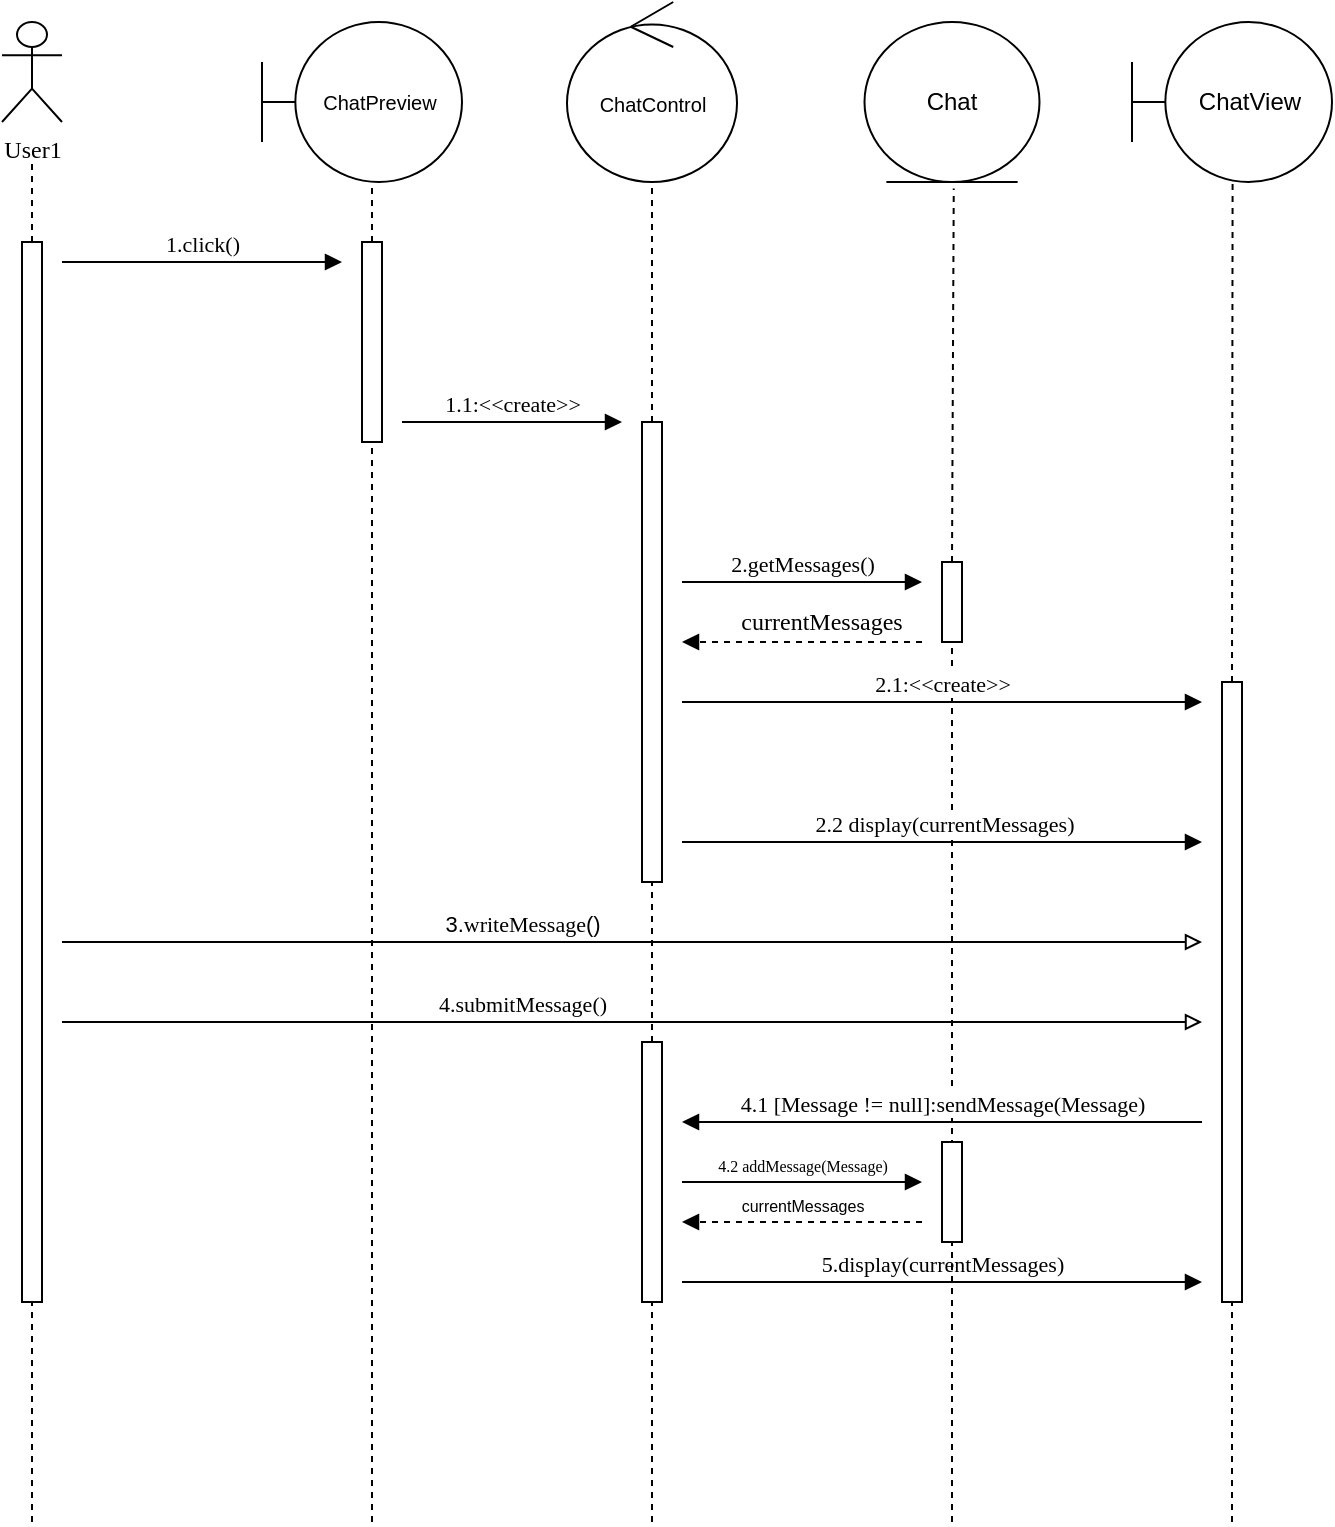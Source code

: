 <mxfile version="22.1.4" type="device">
  <diagram name="Page-1" id="2YBvvXClWsGukQMizWep">
    <mxGraphModel dx="546" dy="303" grid="1" gridSize="10" guides="1" tooltips="1" connect="1" arrows="1" fold="1" page="1" pageScale="1" pageWidth="850" pageHeight="1100" math="0" shadow="0">
      <root>
        <mxCell id="0" />
        <mxCell id="1" parent="0" />
        <mxCell id="lUkT9VOEVtkWLfnZ2vva-1" value="&lt;font face=&quot;Verdana&quot;&gt;User1&lt;/font&gt;" style="shape=umlActor;verticalLabelPosition=bottom;verticalAlign=top;html=1;outlineConnect=0;" parent="1" vertex="1">
          <mxGeometry x="40" y="90" width="30" height="50" as="geometry" />
        </mxCell>
        <mxCell id="lUkT9VOEVtkWLfnZ2vva-3" value="&lt;font style=&quot;font-size: 10px;&quot;&gt;ChatPreview&lt;/font&gt;" style="shape=umlBoundary;whiteSpace=wrap;html=1;" parent="1" vertex="1">
          <mxGeometry x="170" y="90" width="100" height="80" as="geometry" />
        </mxCell>
        <mxCell id="lUkT9VOEVtkWLfnZ2vva-5" value="" style="rounded=0;whiteSpace=wrap;html=1;" parent="1" vertex="1">
          <mxGeometry x="50" y="200" width="10" height="530" as="geometry" />
        </mxCell>
        <mxCell id="lUkT9VOEVtkWLfnZ2vva-6" value="" style="rounded=0;whiteSpace=wrap;html=1;" parent="1" vertex="1">
          <mxGeometry x="220" y="200" width="10" height="100" as="geometry" />
        </mxCell>
        <mxCell id="lUkT9VOEVtkWLfnZ2vva-8" value="&lt;font face=&quot;Verdana&quot;&gt;1.1:&amp;lt;&amp;lt;create&amp;gt;&amp;gt;&lt;/font&gt;" style="html=1;verticalAlign=bottom;endArrow=block;curved=0;rounded=0;" parent="1" edge="1">
          <mxGeometry width="80" relative="1" as="geometry">
            <mxPoint x="240" y="290" as="sourcePoint" />
            <mxPoint x="350" y="290" as="targetPoint" />
          </mxGeometry>
        </mxCell>
        <mxCell id="lUkT9VOEVtkWLfnZ2vva-9" value="&lt;font face=&quot;Verdana&quot;&gt;1.click()&lt;/font&gt;" style="html=1;verticalAlign=bottom;endArrow=block;curved=0;rounded=0;" parent="1" edge="1">
          <mxGeometry width="80" relative="1" as="geometry">
            <mxPoint x="70" y="210" as="sourcePoint" />
            <mxPoint x="210" y="210" as="targetPoint" />
            <mxPoint as="offset" />
          </mxGeometry>
        </mxCell>
        <mxCell id="lUkT9VOEVtkWLfnZ2vva-10" value="&lt;font style=&quot;font-size: 10px;&quot;&gt;ChatControl&lt;/font&gt;" style="ellipse;shape=umlControl;whiteSpace=wrap;html=1;" parent="1" vertex="1">
          <mxGeometry x="322.5" y="80" width="85" height="90" as="geometry" />
        </mxCell>
        <mxCell id="lUkT9VOEVtkWLfnZ2vva-12" value="" style="rounded=0;whiteSpace=wrap;html=1;" parent="1" vertex="1">
          <mxGeometry x="360" y="290" width="10" height="230" as="geometry" />
        </mxCell>
        <mxCell id="lUkT9VOEVtkWLfnZ2vva-13" value="Chat" style="ellipse;shape=umlEntity;whiteSpace=wrap;html=1;" parent="1" vertex="1">
          <mxGeometry x="471.25" y="90" width="87.5" height="80" as="geometry" />
        </mxCell>
        <mxCell id="lUkT9VOEVtkWLfnZ2vva-14" value="&lt;font face=&quot;Verdana&quot;&gt;2.getMessages()&lt;/font&gt;" style="html=1;verticalAlign=bottom;endArrow=block;curved=0;rounded=0;" parent="1" edge="1">
          <mxGeometry width="80" relative="1" as="geometry">
            <mxPoint x="380" y="370" as="sourcePoint" />
            <mxPoint x="500" y="370" as="targetPoint" />
            <mxPoint as="offset" />
          </mxGeometry>
        </mxCell>
        <mxCell id="lUkT9VOEVtkWLfnZ2vva-16" value="" style="rounded=0;whiteSpace=wrap;html=1;" parent="1" vertex="1">
          <mxGeometry x="510" y="360" width="10" height="40" as="geometry" />
        </mxCell>
        <mxCell id="lUkT9VOEVtkWLfnZ2vva-17" value="" style="endArrow=none;dashed=1;html=1;rounded=0;entryX=0.51;entryY=1.04;entryDx=0;entryDy=0;entryPerimeter=0;exitX=0.5;exitY=0;exitDx=0;exitDy=0;" parent="1" source="lUkT9VOEVtkWLfnZ2vva-16" target="lUkT9VOEVtkWLfnZ2vva-13" edge="1">
          <mxGeometry width="50" height="50" relative="1" as="geometry">
            <mxPoint x="500" y="300" as="sourcePoint" />
            <mxPoint x="550" y="250" as="targetPoint" />
          </mxGeometry>
        </mxCell>
        <mxCell id="lUkT9VOEVtkWLfnZ2vva-20" value="&lt;font face=&quot;Verdana&quot;&gt;currentMessages&lt;/font&gt;" style="text;html=1;strokeColor=none;fillColor=none;align=center;verticalAlign=middle;whiteSpace=wrap;rounded=0;" parent="1" vertex="1">
          <mxGeometry x="400" y="380" width="100" height="20" as="geometry" />
        </mxCell>
        <mxCell id="lUkT9VOEVtkWLfnZ2vva-21" style="edgeStyle=orthogonalEdgeStyle;rounded=0;orthogonalLoop=1;jettySize=auto;html=1;exitX=0.5;exitY=1;exitDx=0;exitDy=0;" parent="1" source="lUkT9VOEVtkWLfnZ2vva-16" target="lUkT9VOEVtkWLfnZ2vva-16" edge="1">
          <mxGeometry relative="1" as="geometry" />
        </mxCell>
        <mxCell id="lUkT9VOEVtkWLfnZ2vva-22" value="" style="endArrow=none;dashed=1;html=1;rounded=0;entryX=0.5;entryY=1;entryDx=0;entryDy=0;" parent="1" target="lUkT9VOEVtkWLfnZ2vva-16" edge="1">
          <mxGeometry width="50" height="50" relative="1" as="geometry">
            <mxPoint x="515" y="670" as="sourcePoint" />
            <mxPoint x="530" y="450" as="targetPoint" />
          </mxGeometry>
        </mxCell>
        <mxCell id="lUkT9VOEVtkWLfnZ2vva-24" value="" style="html=1;verticalAlign=bottom;labelBackgroundColor=none;endArrow=block;endFill=1;dashed=1;rounded=0;" parent="1" edge="1">
          <mxGeometry width="160" relative="1" as="geometry">
            <mxPoint x="500" y="400" as="sourcePoint" />
            <mxPoint x="380" y="400" as="targetPoint" />
          </mxGeometry>
        </mxCell>
        <mxCell id="lUkT9VOEVtkWLfnZ2vva-25" value="&lt;font face=&quot;Verdana&quot;&gt;2.1:&amp;lt;&amp;lt;create&amp;gt;&amp;gt;&lt;/font&gt;" style="html=1;verticalAlign=bottom;endArrow=block;curved=0;rounded=0;" parent="1" edge="1">
          <mxGeometry width="80" relative="1" as="geometry">
            <mxPoint x="380" y="430" as="sourcePoint" />
            <mxPoint x="640" y="430" as="targetPoint" />
          </mxGeometry>
        </mxCell>
        <mxCell id="lUkT9VOEVtkWLfnZ2vva-26" value="&lt;div&gt;ChatView&lt;/div&gt;" style="shape=umlBoundary;whiteSpace=wrap;html=1;" parent="1" vertex="1">
          <mxGeometry x="605" y="90" width="100" height="80" as="geometry" />
        </mxCell>
        <mxCell id="lUkT9VOEVtkWLfnZ2vva-28" value="" style="rounded=0;whiteSpace=wrap;html=1;" parent="1" vertex="1">
          <mxGeometry x="650" y="420" width="10" height="310" as="geometry" />
        </mxCell>
        <mxCell id="lUkT9VOEVtkWLfnZ2vva-30" value="" style="endArrow=none;dashed=1;html=1;rounded=0;exitX=0.5;exitY=0;exitDx=0;exitDy=0;entryX=0.503;entryY=0.989;entryDx=0;entryDy=0;entryPerimeter=0;" parent="1" source="lUkT9VOEVtkWLfnZ2vva-28" target="lUkT9VOEVtkWLfnZ2vva-26" edge="1">
          <mxGeometry width="50" height="50" relative="1" as="geometry">
            <mxPoint x="600" y="550" as="sourcePoint" />
            <mxPoint x="655" y="170" as="targetPoint" />
          </mxGeometry>
        </mxCell>
        <mxCell id="lUkT9VOEVtkWLfnZ2vva-33" value="&lt;font face=&quot;Verdana&quot;&gt;2.2 display(currentMessages)&lt;/font&gt;" style="html=1;verticalAlign=bottom;endArrow=block;curved=0;rounded=0;" parent="1" edge="1">
          <mxGeometry x="0.002" width="80" relative="1" as="geometry">
            <mxPoint x="380" y="500" as="sourcePoint" />
            <mxPoint x="640" y="500" as="targetPoint" />
            <mxPoint as="offset" />
          </mxGeometry>
        </mxCell>
        <mxCell id="lUkT9VOEVtkWLfnZ2vva-37" value="3.&lt;font face=&quot;Verdana&quot;&gt;writeMessage&lt;/font&gt;()" style="html=1;verticalAlign=bottom;endArrow=block;rounded=0;strokeColor=#000000;endFill=0;" parent="1" edge="1">
          <mxGeometry x="-0.193" width="80" relative="1" as="geometry">
            <mxPoint x="70" y="550" as="sourcePoint" />
            <mxPoint x="640" y="550" as="targetPoint" />
            <mxPoint as="offset" />
          </mxGeometry>
        </mxCell>
        <mxCell id="lUkT9VOEVtkWLfnZ2vva-38" value="&lt;font face=&quot;Verdana&quot;&gt;4.submitMessage()&lt;/font&gt;" style="html=1;verticalAlign=bottom;endArrow=block;curved=0;rounded=0;endFill=0;" parent="1" edge="1">
          <mxGeometry x="-0.193" width="80" relative="1" as="geometry">
            <mxPoint x="70" y="590" as="sourcePoint" />
            <mxPoint x="640" y="590" as="targetPoint" />
            <mxPoint as="offset" />
          </mxGeometry>
        </mxCell>
        <mxCell id="lUkT9VOEVtkWLfnZ2vva-39" value="" style="endArrow=none;dashed=1;html=1;rounded=0;exitX=0.5;exitY=0;exitDx=0;exitDy=0;" parent="1" source="lUkT9VOEVtkWLfnZ2vva-5" edge="1">
          <mxGeometry width="50" height="50" relative="1" as="geometry">
            <mxPoint x="30" y="210" as="sourcePoint" />
            <mxPoint x="55" y="160" as="targetPoint" />
          </mxGeometry>
        </mxCell>
        <mxCell id="lUkT9VOEVtkWLfnZ2vva-40" value="" style="endArrow=none;dashed=1;html=1;rounded=0;exitX=0.5;exitY=0;exitDx=0;exitDy=0;entryX=0.55;entryY=1.001;entryDx=0;entryDy=0;entryPerimeter=0;" parent="1" source="lUkT9VOEVtkWLfnZ2vva-6" target="lUkT9VOEVtkWLfnZ2vva-3" edge="1">
          <mxGeometry width="50" height="50" relative="1" as="geometry">
            <mxPoint x="180" y="310" as="sourcePoint" />
            <mxPoint x="230" y="260" as="targetPoint" />
          </mxGeometry>
        </mxCell>
        <mxCell id="lUkT9VOEVtkWLfnZ2vva-41" value="" style="endArrow=none;dashed=1;html=1;rounded=0;entryX=0.5;entryY=1;entryDx=0;entryDy=0;" parent="1" target="lUkT9VOEVtkWLfnZ2vva-6" edge="1">
          <mxGeometry width="50" height="50" relative="1" as="geometry">
            <mxPoint x="225" y="840" as="sourcePoint" />
            <mxPoint x="180" y="680" as="targetPoint" />
          </mxGeometry>
        </mxCell>
        <mxCell id="lUkT9VOEVtkWLfnZ2vva-42" value="" style="endArrow=none;dashed=1;html=1;rounded=0;exitX=0.5;exitY=0;exitDx=0;exitDy=0;" parent="1" source="lUkT9VOEVtkWLfnZ2vva-12" edge="1">
          <mxGeometry width="50" height="50" relative="1" as="geometry">
            <mxPoint x="300" y="410" as="sourcePoint" />
            <mxPoint x="365" y="170" as="targetPoint" />
          </mxGeometry>
        </mxCell>
        <mxCell id="lUkT9VOEVtkWLfnZ2vva-43" value="" style="endArrow=none;dashed=1;html=1;rounded=0;entryX=0.5;entryY=1;entryDx=0;entryDy=0;" parent="1" target="lUkT9VOEVtkWLfnZ2vva-12" edge="1">
          <mxGeometry width="50" height="50" relative="1" as="geometry">
            <mxPoint x="365" y="600" as="sourcePoint" />
            <mxPoint x="410" y="640" as="targetPoint" />
          </mxGeometry>
        </mxCell>
        <mxCell id="lUkT9VOEVtkWLfnZ2vva-46" value="" style="rounded=0;whiteSpace=wrap;html=1;" parent="1" vertex="1">
          <mxGeometry x="360" y="600" width="10" height="130" as="geometry" />
        </mxCell>
        <mxCell id="lUkT9VOEVtkWLfnZ2vva-50" value="&lt;font face=&quot;Verdana&quot;&gt;4.1 [Message != null]:sendMessage(Message)&lt;br&gt;&lt;/font&gt;" style="html=1;verticalAlign=bottom;endArrow=block;curved=0;rounded=0;" parent="1" edge="1">
          <mxGeometry x="0.003" width="80" relative="1" as="geometry">
            <mxPoint x="640" y="640" as="sourcePoint" />
            <mxPoint x="380" y="640" as="targetPoint" />
            <mxPoint as="offset" />
          </mxGeometry>
        </mxCell>
        <mxCell id="lUkT9VOEVtkWLfnZ2vva-51" value="" style="rounded=0;whiteSpace=wrap;html=1;" parent="1" vertex="1">
          <mxGeometry x="510" y="650" width="10" height="50" as="geometry" />
        </mxCell>
        <mxCell id="lUkT9VOEVtkWLfnZ2vva-52" value="&lt;font style=&quot;font-size: 8px;&quot; face=&quot;Verdana&quot;&gt;4.2 addMessage(Message)&lt;br&gt;&lt;/font&gt;" style="html=1;verticalAlign=bottom;endArrow=block;curved=0;rounded=0;" parent="1" edge="1">
          <mxGeometry width="80" relative="1" as="geometry">
            <mxPoint x="380" y="670" as="sourcePoint" />
            <mxPoint x="500" y="670" as="targetPoint" />
            <mxPoint as="offset" />
          </mxGeometry>
        </mxCell>
        <mxCell id="lUkT9VOEVtkWLfnZ2vva-54" value="&lt;font style=&quot;font-size: 8px;&quot;&gt;currentMessages&lt;/font&gt;" style="html=1;verticalAlign=bottom;endArrow=block;curved=0;rounded=0;dashed=1;" parent="1" edge="1">
          <mxGeometry width="80" relative="1" as="geometry">
            <mxPoint x="500" y="690" as="sourcePoint" />
            <mxPoint x="380" y="690" as="targetPoint" />
            <mxPoint as="offset" />
          </mxGeometry>
        </mxCell>
        <mxCell id="lUkT9VOEVtkWLfnZ2vva-56" value="&lt;font face=&quot;Verdana&quot;&gt;5.display(currentMessages)&lt;/font&gt;" style="html=1;verticalAlign=bottom;endArrow=block;curved=0;rounded=0;" parent="1" edge="1">
          <mxGeometry width="80" relative="1" as="geometry">
            <mxPoint x="380" y="720" as="sourcePoint" />
            <mxPoint x="640" y="720" as="targetPoint" />
            <mxPoint as="offset" />
          </mxGeometry>
        </mxCell>
        <mxCell id="lUkT9VOEVtkWLfnZ2vva-57" value="" style="endArrow=none;dashed=1;html=1;rounded=0;entryX=0.5;entryY=1;entryDx=0;entryDy=0;" parent="1" target="lUkT9VOEVtkWLfnZ2vva-5" edge="1">
          <mxGeometry width="50" height="50" relative="1" as="geometry">
            <mxPoint x="55" y="840" as="sourcePoint" />
            <mxPoint x="80" y="790" as="targetPoint" />
          </mxGeometry>
        </mxCell>
        <mxCell id="lUkT9VOEVtkWLfnZ2vva-58" value="" style="endArrow=none;dashed=1;html=1;rounded=0;entryX=0.5;entryY=1;entryDx=0;entryDy=0;" parent="1" target="lUkT9VOEVtkWLfnZ2vva-28" edge="1">
          <mxGeometry width="50" height="50" relative="1" as="geometry">
            <mxPoint x="655" y="840" as="sourcePoint" />
            <mxPoint x="670" y="790" as="targetPoint" />
          </mxGeometry>
        </mxCell>
        <mxCell id="lUkT9VOEVtkWLfnZ2vva-59" value="" style="endArrow=none;dashed=1;html=1;rounded=0;entryX=0.5;entryY=1;entryDx=0;entryDy=0;" parent="1" target="lUkT9VOEVtkWLfnZ2vva-46" edge="1">
          <mxGeometry width="50" height="50" relative="1" as="geometry">
            <mxPoint x="365" y="840" as="sourcePoint" />
            <mxPoint x="360" y="840" as="targetPoint" />
          </mxGeometry>
        </mxCell>
        <mxCell id="lUkT9VOEVtkWLfnZ2vva-60" value="" style="endArrow=none;dashed=1;html=1;rounded=0;entryX=0.5;entryY=1;entryDx=0;entryDy=0;" parent="1" target="lUkT9VOEVtkWLfnZ2vva-51" edge="1">
          <mxGeometry width="50" height="50" relative="1" as="geometry">
            <mxPoint x="515" y="840" as="sourcePoint" />
            <mxPoint x="620" y="880" as="targetPoint" />
          </mxGeometry>
        </mxCell>
      </root>
    </mxGraphModel>
  </diagram>
</mxfile>
